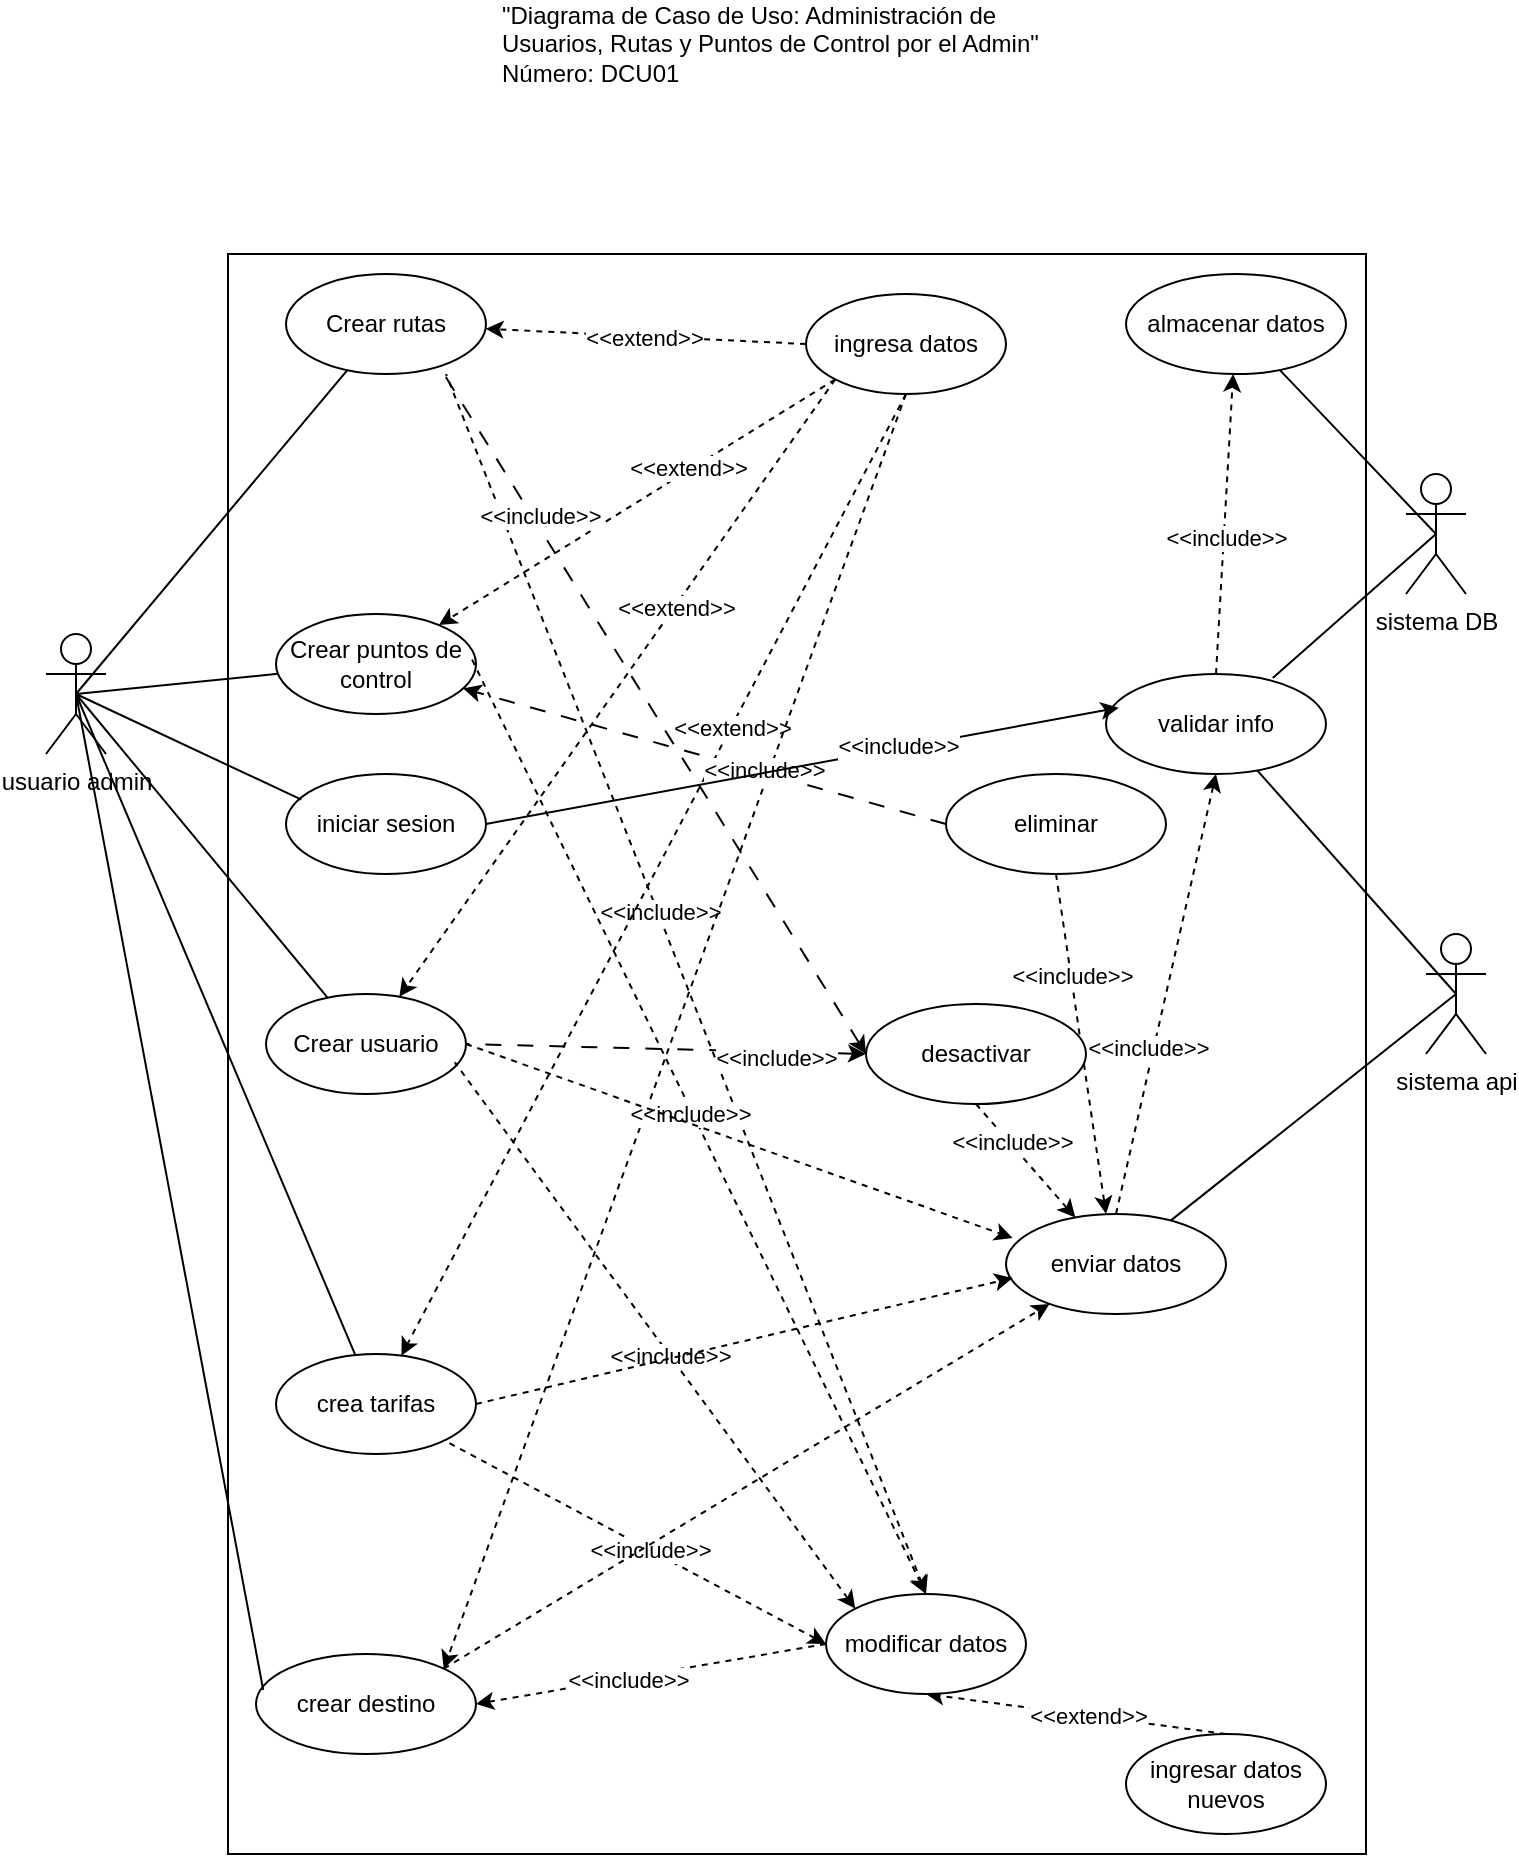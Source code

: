 <mxfile version="24.1.0" type="device">
  <diagram name="Página-1" id="QyRxI24cLnZ9aJBGyigu">
    <mxGraphModel dx="875" dy="524" grid="1" gridSize="10" guides="1" tooltips="1" connect="1" arrows="1" fold="1" page="1" pageScale="1" pageWidth="827" pageHeight="1169" math="0" shadow="0">
      <root>
        <mxCell id="0" />
        <mxCell id="1" parent="0" />
        <mxCell id="2bkhUdakvjU-Ax5H8vHE-1" value="&lt;div&gt;&lt;span style=&quot;background-color: initial;&quot;&gt;&quot;Diagrama de Caso de Uso: Administración de Usuarios, Rutas y Puntos de Control por el Admin&quot;&lt;/span&gt;&lt;/div&gt;&lt;div&gt;&lt;span style=&quot;background-color: initial;&quot;&gt;Número: DCU01&lt;/span&gt;&lt;br&gt;&lt;/div&gt;" style="text;html=1;align=left;verticalAlign=middle;whiteSpace=wrap;rounded=0;" vertex="1" parent="1">
          <mxGeometry x="266" y="40" width="296" height="30" as="geometry" />
        </mxCell>
        <mxCell id="2bkhUdakvjU-Ax5H8vHE-54" value="" style="rounded=0;whiteSpace=wrap;html=1;" vertex="1" parent="1">
          <mxGeometry x="131" y="160" width="569" height="800" as="geometry" />
        </mxCell>
        <mxCell id="2bkhUdakvjU-Ax5H8vHE-55" value="Crear rutas" style="ellipse;whiteSpace=wrap;html=1;" vertex="1" parent="1">
          <mxGeometry x="160" y="170" width="100" height="50" as="geometry" />
        </mxCell>
        <mxCell id="2bkhUdakvjU-Ax5H8vHE-56" value="Crear puntos de control" style="ellipse;whiteSpace=wrap;html=1;" vertex="1" parent="1">
          <mxGeometry x="155" y="340" width="100" height="50" as="geometry" />
        </mxCell>
        <mxCell id="2bkhUdakvjU-Ax5H8vHE-57" value="Crear usuario" style="ellipse;whiteSpace=wrap;html=1;" vertex="1" parent="1">
          <mxGeometry x="150" y="530" width="100" height="50" as="geometry" />
        </mxCell>
        <mxCell id="2bkhUdakvjU-Ax5H8vHE-58" style="rounded=0;orthogonalLoop=1;jettySize=auto;html=1;exitX=0.5;exitY=0;exitDx=0;exitDy=0;entryX=0.5;entryY=1;entryDx=0;entryDy=0;dashed=1;" edge="1" parent="1" source="2bkhUdakvjU-Ax5H8vHE-60" target="2bkhUdakvjU-Ax5H8vHE-66">
          <mxGeometry relative="1" as="geometry" />
        </mxCell>
        <mxCell id="2bkhUdakvjU-Ax5H8vHE-59" value="&amp;lt;&amp;lt;extend&amp;gt;&amp;gt;" style="edgeLabel;html=1;align=center;verticalAlign=middle;resizable=0;points=[];" vertex="1" connectable="0" parent="2bkhUdakvjU-Ax5H8vHE-58">
          <mxGeometry x="-0.076" relative="1" as="geometry">
            <mxPoint as="offset" />
          </mxGeometry>
        </mxCell>
        <mxCell id="2bkhUdakvjU-Ax5H8vHE-60" value="ingresar datos nuevos" style="ellipse;whiteSpace=wrap;html=1;" vertex="1" parent="1">
          <mxGeometry x="580" y="900" width="100" height="50" as="geometry" />
        </mxCell>
        <mxCell id="2bkhUdakvjU-Ax5H8vHE-61" value="crea tarifas" style="ellipse;whiteSpace=wrap;html=1;" vertex="1" parent="1">
          <mxGeometry x="155" y="710" width="100" height="50" as="geometry" />
        </mxCell>
        <mxCell id="2bkhUdakvjU-Ax5H8vHE-62" style="rounded=0;orthogonalLoop=1;jettySize=auto;html=1;exitX=0.5;exitY=0;exitDx=0;exitDy=0;dashed=1;entryX=0.8;entryY=1;entryDx=0;entryDy=0;entryPerimeter=0;startArrow=classic;startFill=1;endArrow=none;endFill=0;" edge="1" parent="1" source="2bkhUdakvjU-Ax5H8vHE-66" target="2bkhUdakvjU-Ax5H8vHE-55">
          <mxGeometry relative="1" as="geometry">
            <mxPoint x="300" y="300" as="targetPoint" />
          </mxGeometry>
        </mxCell>
        <mxCell id="2bkhUdakvjU-Ax5H8vHE-63" value="&amp;lt;&amp;lt;include&amp;gt;&amp;gt;" style="edgeLabel;html=1;align=center;verticalAlign=middle;resizable=0;points=[];" vertex="1" connectable="0" parent="2bkhUdakvjU-Ax5H8vHE-62">
          <mxGeometry x="0.118" y="-1" relative="1" as="geometry">
            <mxPoint as="offset" />
          </mxGeometry>
        </mxCell>
        <mxCell id="2bkhUdakvjU-Ax5H8vHE-64" style="rounded=0;orthogonalLoop=1;jettySize=auto;html=1;exitX=0;exitY=0.5;exitDx=0;exitDy=0;entryX=1;entryY=0.5;entryDx=0;entryDy=0;dashed=1;" edge="1" parent="1" source="2bkhUdakvjU-Ax5H8vHE-66" target="2bkhUdakvjU-Ax5H8vHE-96">
          <mxGeometry relative="1" as="geometry" />
        </mxCell>
        <mxCell id="2bkhUdakvjU-Ax5H8vHE-65" value="&amp;lt;&amp;lt;include&amp;gt;&amp;gt;" style="edgeLabel;html=1;align=center;verticalAlign=middle;resizable=0;points=[];" vertex="1" connectable="0" parent="2bkhUdakvjU-Ax5H8vHE-64">
          <mxGeometry x="0.13" y="1" relative="1" as="geometry">
            <mxPoint as="offset" />
          </mxGeometry>
        </mxCell>
        <mxCell id="2bkhUdakvjU-Ax5H8vHE-106" style="rounded=0;orthogonalLoop=1;jettySize=auto;html=1;exitX=0;exitY=0.5;exitDx=0;exitDy=0;dashed=1;startArrow=classic;startFill=1;endArrow=none;endFill=0;" edge="1" parent="1" source="2bkhUdakvjU-Ax5H8vHE-66" target="2bkhUdakvjU-Ax5H8vHE-61">
          <mxGeometry relative="1" as="geometry" />
        </mxCell>
        <mxCell id="2bkhUdakvjU-Ax5H8vHE-107" value="&amp;lt;&amp;lt;include&amp;gt;&amp;gt;" style="edgeLabel;html=1;align=center;verticalAlign=middle;resizable=0;points=[];" vertex="1" connectable="0" parent="2bkhUdakvjU-Ax5H8vHE-106">
          <mxGeometry x="-0.074" relative="1" as="geometry">
            <mxPoint as="offset" />
          </mxGeometry>
        </mxCell>
        <mxCell id="2bkhUdakvjU-Ax5H8vHE-66" value="modificar datos" style="ellipse;whiteSpace=wrap;html=1;" vertex="1" parent="1">
          <mxGeometry x="430" y="830" width="100" height="50" as="geometry" />
        </mxCell>
        <mxCell id="2bkhUdakvjU-Ax5H8vHE-67" style="rounded=0;orthogonalLoop=1;jettySize=auto;html=1;exitX=0.5;exitY=0.5;exitDx=0;exitDy=0;exitPerimeter=0;endArrow=none;endFill=0;" edge="1" parent="1" source="2bkhUdakvjU-Ax5H8vHE-71" target="2bkhUdakvjU-Ax5H8vHE-55">
          <mxGeometry relative="1" as="geometry" />
        </mxCell>
        <mxCell id="2bkhUdakvjU-Ax5H8vHE-68" style="rounded=0;orthogonalLoop=1;jettySize=auto;html=1;exitX=0.5;exitY=0.5;exitDx=0;exitDy=0;exitPerimeter=0;endArrow=none;endFill=0;" edge="1" parent="1" source="2bkhUdakvjU-Ax5H8vHE-71" target="2bkhUdakvjU-Ax5H8vHE-56">
          <mxGeometry relative="1" as="geometry" />
        </mxCell>
        <mxCell id="2bkhUdakvjU-Ax5H8vHE-69" style="rounded=0;orthogonalLoop=1;jettySize=auto;html=1;exitX=0.5;exitY=0.5;exitDx=0;exitDy=0;exitPerimeter=0;endArrow=none;endFill=0;" edge="1" parent="1" source="2bkhUdakvjU-Ax5H8vHE-71" target="2bkhUdakvjU-Ax5H8vHE-57">
          <mxGeometry relative="1" as="geometry" />
        </mxCell>
        <mxCell id="2bkhUdakvjU-Ax5H8vHE-70" style="rounded=0;orthogonalLoop=1;jettySize=auto;html=1;exitX=0.5;exitY=0.5;exitDx=0;exitDy=0;exitPerimeter=0;endArrow=none;endFill=0;" edge="1" parent="1" source="2bkhUdakvjU-Ax5H8vHE-71" target="2bkhUdakvjU-Ax5H8vHE-61">
          <mxGeometry relative="1" as="geometry" />
        </mxCell>
        <mxCell id="2bkhUdakvjU-Ax5H8vHE-71" value="usuario admin" style="shape=umlActor;verticalLabelPosition=bottom;verticalAlign=top;html=1;outlineConnect=0;" vertex="1" parent="1">
          <mxGeometry x="40" y="350" width="30" height="60" as="geometry" />
        </mxCell>
        <mxCell id="2bkhUdakvjU-Ax5H8vHE-72" style="rounded=0;orthogonalLoop=1;jettySize=auto;html=1;exitX=0;exitY=0.5;exitDx=0;exitDy=0;dashed=1;" edge="1" parent="1" source="2bkhUdakvjU-Ax5H8vHE-81" target="2bkhUdakvjU-Ax5H8vHE-55">
          <mxGeometry relative="1" as="geometry" />
        </mxCell>
        <mxCell id="2bkhUdakvjU-Ax5H8vHE-73" value="&amp;lt;&amp;lt;extend&amp;gt;&amp;gt;" style="edgeLabel;html=1;align=center;verticalAlign=middle;resizable=0;points=[];" vertex="1" connectable="0" parent="2bkhUdakvjU-Ax5H8vHE-72">
          <mxGeometry x="0.012" y="1" relative="1" as="geometry">
            <mxPoint as="offset" />
          </mxGeometry>
        </mxCell>
        <mxCell id="2bkhUdakvjU-Ax5H8vHE-74" style="rounded=0;orthogonalLoop=1;jettySize=auto;html=1;exitX=0;exitY=1;exitDx=0;exitDy=0;dashed=1;" edge="1" parent="1" source="2bkhUdakvjU-Ax5H8vHE-81" target="2bkhUdakvjU-Ax5H8vHE-56">
          <mxGeometry relative="1" as="geometry" />
        </mxCell>
        <mxCell id="2bkhUdakvjU-Ax5H8vHE-75" value="&amp;lt;&amp;lt;extend&amp;gt;&amp;gt;" style="edgeLabel;html=1;align=center;verticalAlign=middle;resizable=0;points=[];" vertex="1" connectable="0" parent="2bkhUdakvjU-Ax5H8vHE-74">
          <mxGeometry x="-0.264" y="-1" relative="1" as="geometry">
            <mxPoint as="offset" />
          </mxGeometry>
        </mxCell>
        <mxCell id="2bkhUdakvjU-Ax5H8vHE-76" style="rounded=0;orthogonalLoop=1;jettySize=auto;html=1;exitX=0.5;exitY=1;exitDx=0;exitDy=0;dashed=1;" edge="1" parent="1" source="2bkhUdakvjU-Ax5H8vHE-81" target="2bkhUdakvjU-Ax5H8vHE-61">
          <mxGeometry relative="1" as="geometry" />
        </mxCell>
        <mxCell id="2bkhUdakvjU-Ax5H8vHE-77" value="&amp;lt;&amp;lt;extend&amp;gt;&amp;gt;" style="edgeLabel;html=1;align=center;verticalAlign=middle;resizable=0;points=[];" vertex="1" connectable="0" parent="2bkhUdakvjU-Ax5H8vHE-76">
          <mxGeometry x="-0.306" relative="1" as="geometry">
            <mxPoint as="offset" />
          </mxGeometry>
        </mxCell>
        <mxCell id="2bkhUdakvjU-Ax5H8vHE-78" style="rounded=0;orthogonalLoop=1;jettySize=auto;html=1;exitX=0;exitY=1;exitDx=0;exitDy=0;dashed=1;" edge="1" parent="1" source="2bkhUdakvjU-Ax5H8vHE-81" target="2bkhUdakvjU-Ax5H8vHE-57">
          <mxGeometry relative="1" as="geometry" />
        </mxCell>
        <mxCell id="2bkhUdakvjU-Ax5H8vHE-79" value="&amp;lt;&amp;lt;extend&amp;gt;&amp;gt;" style="edgeLabel;html=1;align=center;verticalAlign=middle;resizable=0;points=[];" vertex="1" connectable="0" parent="2bkhUdakvjU-Ax5H8vHE-78">
          <mxGeometry x="-0.262" y="1" relative="1" as="geometry">
            <mxPoint as="offset" />
          </mxGeometry>
        </mxCell>
        <mxCell id="2bkhUdakvjU-Ax5H8vHE-80" style="rounded=0;orthogonalLoop=1;jettySize=auto;html=1;exitX=0.5;exitY=1;exitDx=0;exitDy=0;entryX=1;entryY=0;entryDx=0;entryDy=0;dashed=1;" edge="1" parent="1" source="2bkhUdakvjU-Ax5H8vHE-81" target="2bkhUdakvjU-Ax5H8vHE-96">
          <mxGeometry relative="1" as="geometry" />
        </mxCell>
        <mxCell id="2bkhUdakvjU-Ax5H8vHE-81" value="ingresa datos" style="ellipse;whiteSpace=wrap;html=1;" vertex="1" parent="1">
          <mxGeometry x="420" y="180" width="100" height="50" as="geometry" />
        </mxCell>
        <mxCell id="2bkhUdakvjU-Ax5H8vHE-104" style="rounded=0;orthogonalLoop=1;jettySize=auto;html=1;exitX=0.5;exitY=0.5;exitDx=0;exitDy=0;exitPerimeter=0;endArrow=none;endFill=0;" edge="1" parent="1" source="2bkhUdakvjU-Ax5H8vHE-82" target="2bkhUdakvjU-Ax5H8vHE-102">
          <mxGeometry relative="1" as="geometry" />
        </mxCell>
        <mxCell id="2bkhUdakvjU-Ax5H8vHE-82" value="sistema DB" style="shape=umlActor;verticalLabelPosition=bottom;verticalAlign=top;html=1;outlineConnect=0;" vertex="1" parent="1">
          <mxGeometry x="720" y="270" width="30" height="60" as="geometry" />
        </mxCell>
        <mxCell id="2bkhUdakvjU-Ax5H8vHE-100" style="rounded=0;orthogonalLoop=1;jettySize=auto;html=1;exitX=0.5;exitY=0.5;exitDx=0;exitDy=0;exitPerimeter=0;endArrow=none;endFill=0;" edge="1" parent="1" source="2bkhUdakvjU-Ax5H8vHE-83" target="2bkhUdakvjU-Ax5H8vHE-99">
          <mxGeometry relative="1" as="geometry" />
        </mxCell>
        <mxCell id="2bkhUdakvjU-Ax5H8vHE-105" style="rounded=0;orthogonalLoop=1;jettySize=auto;html=1;exitX=0.5;exitY=0.5;exitDx=0;exitDy=0;exitPerimeter=0;endArrow=none;endFill=0;" edge="1" parent="1" source="2bkhUdakvjU-Ax5H8vHE-83" target="2bkhUdakvjU-Ax5H8vHE-101">
          <mxGeometry relative="1" as="geometry" />
        </mxCell>
        <mxCell id="2bkhUdakvjU-Ax5H8vHE-83" value="sistema api" style="shape=umlActor;verticalLabelPosition=bottom;verticalAlign=top;html=1;outlineConnect=0;" vertex="1" parent="1">
          <mxGeometry x="730" y="500" width="30" height="60" as="geometry" />
        </mxCell>
        <mxCell id="2bkhUdakvjU-Ax5H8vHE-86" style="rounded=0;orthogonalLoop=1;jettySize=auto;html=1;exitX=0;exitY=0;exitDx=0;exitDy=0;entryX=0.944;entryY=0.684;entryDx=0;entryDy=0;entryPerimeter=0;dashed=1;startArrow=classic;startFill=1;endArrow=none;endFill=0;" edge="1" parent="1" source="2bkhUdakvjU-Ax5H8vHE-66" target="2bkhUdakvjU-Ax5H8vHE-57">
          <mxGeometry relative="1" as="geometry" />
        </mxCell>
        <mxCell id="2bkhUdakvjU-Ax5H8vHE-87" value="&amp;lt;&amp;lt;include&amp;gt;&amp;gt;" style="edgeLabel;html=1;align=center;verticalAlign=middle;resizable=0;points=[];" vertex="1" connectable="0" parent="2bkhUdakvjU-Ax5H8vHE-86">
          <mxGeometry x="-0.069" relative="1" as="geometry">
            <mxPoint as="offset" />
          </mxGeometry>
        </mxCell>
        <mxCell id="2bkhUdakvjU-Ax5H8vHE-88" style="rounded=0;orthogonalLoop=1;jettySize=auto;html=1;exitX=0.5;exitY=0;exitDx=0;exitDy=0;entryX=0.972;entryY=0.422;entryDx=0;entryDy=0;entryPerimeter=0;dashed=1;startArrow=classic;startFill=1;endArrow=none;endFill=0;" edge="1" parent="1" source="2bkhUdakvjU-Ax5H8vHE-66" target="2bkhUdakvjU-Ax5H8vHE-56">
          <mxGeometry relative="1" as="geometry" />
        </mxCell>
        <mxCell id="2bkhUdakvjU-Ax5H8vHE-89" value="&amp;lt;&amp;lt;include&amp;gt;&amp;gt;" style="edgeLabel;html=1;align=center;verticalAlign=middle;resizable=0;points=[];" vertex="1" connectable="0" parent="2bkhUdakvjU-Ax5H8vHE-88">
          <mxGeometry x="0.026" y="1" relative="1" as="geometry">
            <mxPoint as="offset" />
          </mxGeometry>
        </mxCell>
        <mxCell id="2bkhUdakvjU-Ax5H8vHE-90" style="rounded=0;orthogonalLoop=1;jettySize=auto;html=1;exitX=0;exitY=0.5;exitDx=0;exitDy=0;dashed=1;dashPattern=8 8;" edge="1" parent="1" source="2bkhUdakvjU-Ax5H8vHE-91" target="2bkhUdakvjU-Ax5H8vHE-56">
          <mxGeometry relative="1" as="geometry" />
        </mxCell>
        <mxCell id="2bkhUdakvjU-Ax5H8vHE-113" value="&amp;lt;&amp;lt;include&amp;gt;&amp;gt;" style="edgeLabel;html=1;align=center;verticalAlign=middle;resizable=0;points=[];" vertex="1" connectable="0" parent="2bkhUdakvjU-Ax5H8vHE-90">
          <mxGeometry x="-0.239" y="-1" relative="1" as="geometry">
            <mxPoint as="offset" />
          </mxGeometry>
        </mxCell>
        <mxCell id="2bkhUdakvjU-Ax5H8vHE-116" style="rounded=0;orthogonalLoop=1;jettySize=auto;html=1;exitX=0.5;exitY=1;exitDx=0;exitDy=0;startArrow=none;startFill=0;dashed=1;" edge="1" parent="1" source="2bkhUdakvjU-Ax5H8vHE-91">
          <mxGeometry relative="1" as="geometry">
            <mxPoint x="570" y="640" as="targetPoint" />
          </mxGeometry>
        </mxCell>
        <mxCell id="2bkhUdakvjU-Ax5H8vHE-118" value="&amp;lt;&amp;lt;include&amp;gt;&amp;gt;" style="edgeLabel;html=1;align=center;verticalAlign=middle;resizable=0;points=[];" vertex="1" connectable="0" parent="2bkhUdakvjU-Ax5H8vHE-116">
          <mxGeometry x="-0.408" relative="1" as="geometry">
            <mxPoint as="offset" />
          </mxGeometry>
        </mxCell>
        <mxCell id="2bkhUdakvjU-Ax5H8vHE-91" value="eliminar" style="ellipse;whiteSpace=wrap;html=1;" vertex="1" parent="1">
          <mxGeometry x="490" y="420" width="110" height="50" as="geometry" />
        </mxCell>
        <mxCell id="2bkhUdakvjU-Ax5H8vHE-92" style="rounded=0;orthogonalLoop=1;jettySize=auto;html=1;exitX=0;exitY=0.5;exitDx=0;exitDy=0;entryX=1;entryY=0.5;entryDx=0;entryDy=0;dashed=1;dashPattern=8 8;endArrow=none;endFill=0;startArrow=classic;startFill=1;" edge="1" parent="1" source="2bkhUdakvjU-Ax5H8vHE-94" target="2bkhUdakvjU-Ax5H8vHE-57">
          <mxGeometry relative="1" as="geometry" />
        </mxCell>
        <mxCell id="2bkhUdakvjU-Ax5H8vHE-93" value="&amp;lt;&amp;lt;include&amp;gt;&amp;gt;" style="edgeLabel;html=1;align=center;verticalAlign=middle;resizable=0;points=[];" vertex="1" connectable="0" parent="2bkhUdakvjU-Ax5H8vHE-92">
          <mxGeometry x="-0.543" y="3" relative="1" as="geometry">
            <mxPoint as="offset" />
          </mxGeometry>
        </mxCell>
        <mxCell id="2bkhUdakvjU-Ax5H8vHE-115" style="rounded=0;orthogonalLoop=1;jettySize=auto;html=1;exitX=0.5;exitY=1;exitDx=0;exitDy=0;startArrow=none;startFill=0;dashed=1;" edge="1" parent="1" source="2bkhUdakvjU-Ax5H8vHE-94" target="2bkhUdakvjU-Ax5H8vHE-99">
          <mxGeometry relative="1" as="geometry" />
        </mxCell>
        <mxCell id="2bkhUdakvjU-Ax5H8vHE-117" value="&amp;lt;&amp;lt;include&amp;gt;&amp;gt;" style="edgeLabel;html=1;align=center;verticalAlign=middle;resizable=0;points=[];" vertex="1" connectable="0" parent="2bkhUdakvjU-Ax5H8vHE-115">
          <mxGeometry x="-0.322" y="1" relative="1" as="geometry">
            <mxPoint as="offset" />
          </mxGeometry>
        </mxCell>
        <mxCell id="2bkhUdakvjU-Ax5H8vHE-94" value="desactivar" style="ellipse;whiteSpace=wrap;html=1;" vertex="1" parent="1">
          <mxGeometry x="450" y="535" width="110" height="50" as="geometry" />
        </mxCell>
        <mxCell id="2bkhUdakvjU-Ax5H8vHE-95" style="rounded=0;orthogonalLoop=1;jettySize=auto;html=1;exitX=0;exitY=0.5;exitDx=0;exitDy=0;entryX=0.758;entryY=0.898;entryDx=0;entryDy=0;entryPerimeter=0;dashed=1;dashPattern=8 8;startArrow=classic;startFill=1;endArrow=none;endFill=0;" edge="1" parent="1" source="2bkhUdakvjU-Ax5H8vHE-94" target="2bkhUdakvjU-Ax5H8vHE-55">
          <mxGeometry relative="1" as="geometry" />
        </mxCell>
        <mxCell id="2bkhUdakvjU-Ax5H8vHE-98" value="&amp;lt;&amp;lt;include&amp;gt;&amp;gt;" style="edgeLabel;html=1;align=center;verticalAlign=middle;resizable=0;points=[];" vertex="1" connectable="0" parent="2bkhUdakvjU-Ax5H8vHE-95">
          <mxGeometry x="0.548" y="-3" relative="1" as="geometry">
            <mxPoint as="offset" />
          </mxGeometry>
        </mxCell>
        <mxCell id="2bkhUdakvjU-Ax5H8vHE-108" style="rounded=0;orthogonalLoop=1;jettySize=auto;html=1;exitX=1;exitY=0;exitDx=0;exitDy=0;dashed=1;" edge="1" parent="1" source="2bkhUdakvjU-Ax5H8vHE-96" target="2bkhUdakvjU-Ax5H8vHE-99">
          <mxGeometry relative="1" as="geometry" />
        </mxCell>
        <mxCell id="2bkhUdakvjU-Ax5H8vHE-96" value="crear destino" style="ellipse;whiteSpace=wrap;html=1;" vertex="1" parent="1">
          <mxGeometry x="145" y="860" width="110" height="50" as="geometry" />
        </mxCell>
        <mxCell id="2bkhUdakvjU-Ax5H8vHE-97" style="rounded=0;orthogonalLoop=1;jettySize=auto;html=1;exitX=0.5;exitY=0.5;exitDx=0;exitDy=0;exitPerimeter=0;entryX=0.033;entryY=0.36;entryDx=0;entryDy=0;entryPerimeter=0;endArrow=none;endFill=0;" edge="1" parent="1" source="2bkhUdakvjU-Ax5H8vHE-71" target="2bkhUdakvjU-Ax5H8vHE-96">
          <mxGeometry relative="1" as="geometry" />
        </mxCell>
        <mxCell id="2bkhUdakvjU-Ax5H8vHE-111" style="rounded=0;orthogonalLoop=1;jettySize=auto;html=1;exitX=0.5;exitY=0;exitDx=0;exitDy=0;entryX=0.5;entryY=1;entryDx=0;entryDy=0;dashed=1;" edge="1" parent="1" source="2bkhUdakvjU-Ax5H8vHE-99" target="2bkhUdakvjU-Ax5H8vHE-101">
          <mxGeometry relative="1" as="geometry" />
        </mxCell>
        <mxCell id="2bkhUdakvjU-Ax5H8vHE-112" value="&amp;lt;&amp;lt;include&amp;gt;&amp;gt;" style="edgeLabel;html=1;align=center;verticalAlign=middle;resizable=0;points=[];" vertex="1" connectable="0" parent="2bkhUdakvjU-Ax5H8vHE-111">
          <mxGeometry x="-0.251" y="3" relative="1" as="geometry">
            <mxPoint as="offset" />
          </mxGeometry>
        </mxCell>
        <mxCell id="2bkhUdakvjU-Ax5H8vHE-99" value="enviar datos" style="ellipse;whiteSpace=wrap;html=1;" vertex="1" parent="1">
          <mxGeometry x="520" y="640" width="110" height="50" as="geometry" />
        </mxCell>
        <mxCell id="2bkhUdakvjU-Ax5H8vHE-119" style="rounded=0;orthogonalLoop=1;jettySize=auto;html=1;exitX=0.5;exitY=0;exitDx=0;exitDy=0;dashed=1;" edge="1" parent="1" source="2bkhUdakvjU-Ax5H8vHE-101" target="2bkhUdakvjU-Ax5H8vHE-102">
          <mxGeometry relative="1" as="geometry" />
        </mxCell>
        <mxCell id="2bkhUdakvjU-Ax5H8vHE-120" value="&amp;lt;&amp;lt;include&amp;gt;&amp;gt;" style="edgeLabel;html=1;align=center;verticalAlign=middle;resizable=0;points=[];" vertex="1" connectable="0" parent="2bkhUdakvjU-Ax5H8vHE-119">
          <mxGeometry x="-0.092" y="-1" relative="1" as="geometry">
            <mxPoint as="offset" />
          </mxGeometry>
        </mxCell>
        <mxCell id="2bkhUdakvjU-Ax5H8vHE-101" value="validar info" style="ellipse;whiteSpace=wrap;html=1;" vertex="1" parent="1">
          <mxGeometry x="570" y="370" width="110" height="50" as="geometry" />
        </mxCell>
        <mxCell id="2bkhUdakvjU-Ax5H8vHE-102" value="almacenar datos" style="ellipse;whiteSpace=wrap;html=1;" vertex="1" parent="1">
          <mxGeometry x="580" y="170" width="110" height="50" as="geometry" />
        </mxCell>
        <mxCell id="2bkhUdakvjU-Ax5H8vHE-103" style="rounded=0;orthogonalLoop=1;jettySize=auto;html=1;exitX=0.5;exitY=0.5;exitDx=0;exitDy=0;exitPerimeter=0;entryX=0.758;entryY=0.04;entryDx=0;entryDy=0;entryPerimeter=0;endArrow=none;endFill=0;" edge="1" parent="1" source="2bkhUdakvjU-Ax5H8vHE-82" target="2bkhUdakvjU-Ax5H8vHE-101">
          <mxGeometry relative="1" as="geometry" />
        </mxCell>
        <mxCell id="2bkhUdakvjU-Ax5H8vHE-109" style="rounded=0;orthogonalLoop=1;jettySize=auto;html=1;exitX=1;exitY=0.5;exitDx=0;exitDy=0;entryX=0.03;entryY=0.64;entryDx=0;entryDy=0;entryPerimeter=0;dashed=1;" edge="1" parent="1" source="2bkhUdakvjU-Ax5H8vHE-61" target="2bkhUdakvjU-Ax5H8vHE-99">
          <mxGeometry relative="1" as="geometry" />
        </mxCell>
        <mxCell id="2bkhUdakvjU-Ax5H8vHE-110" style="rounded=0;orthogonalLoop=1;jettySize=auto;html=1;exitX=1;exitY=0.5;exitDx=0;exitDy=0;entryX=0.03;entryY=0.24;entryDx=0;entryDy=0;entryPerimeter=0;dashed=1;" edge="1" parent="1" source="2bkhUdakvjU-Ax5H8vHE-57" target="2bkhUdakvjU-Ax5H8vHE-99">
          <mxGeometry relative="1" as="geometry" />
        </mxCell>
        <mxCell id="2bkhUdakvjU-Ax5H8vHE-121" value="iniciar sesion" style="ellipse;whiteSpace=wrap;html=1;" vertex="1" parent="1">
          <mxGeometry x="160" y="420" width="100" height="50" as="geometry" />
        </mxCell>
        <mxCell id="2bkhUdakvjU-Ax5H8vHE-122" style="rounded=0;orthogonalLoop=1;jettySize=auto;html=1;exitX=0.5;exitY=0.5;exitDx=0;exitDy=0;exitPerimeter=0;entryX=0.077;entryY=0.257;entryDx=0;entryDy=0;entryPerimeter=0;endArrow=none;endFill=0;" edge="1" parent="1" source="2bkhUdakvjU-Ax5H8vHE-71" target="2bkhUdakvjU-Ax5H8vHE-121">
          <mxGeometry relative="1" as="geometry" />
        </mxCell>
        <mxCell id="2bkhUdakvjU-Ax5H8vHE-123" style="rounded=0;orthogonalLoop=1;jettySize=auto;html=1;exitX=1;exitY=0.5;exitDx=0;exitDy=0;entryX=0.058;entryY=0.337;entryDx=0;entryDy=0;entryPerimeter=0;" edge="1" parent="1" source="2bkhUdakvjU-Ax5H8vHE-121" target="2bkhUdakvjU-Ax5H8vHE-101">
          <mxGeometry relative="1" as="geometry" />
        </mxCell>
        <mxCell id="2bkhUdakvjU-Ax5H8vHE-124" value="&amp;lt;&amp;lt;include&amp;gt;&amp;gt;" style="edgeLabel;html=1;align=center;verticalAlign=middle;resizable=0;points=[];" vertex="1" connectable="0" parent="2bkhUdakvjU-Ax5H8vHE-123">
          <mxGeometry x="0.301" y="1" relative="1" as="geometry">
            <mxPoint as="offset" />
          </mxGeometry>
        </mxCell>
      </root>
    </mxGraphModel>
  </diagram>
</mxfile>
